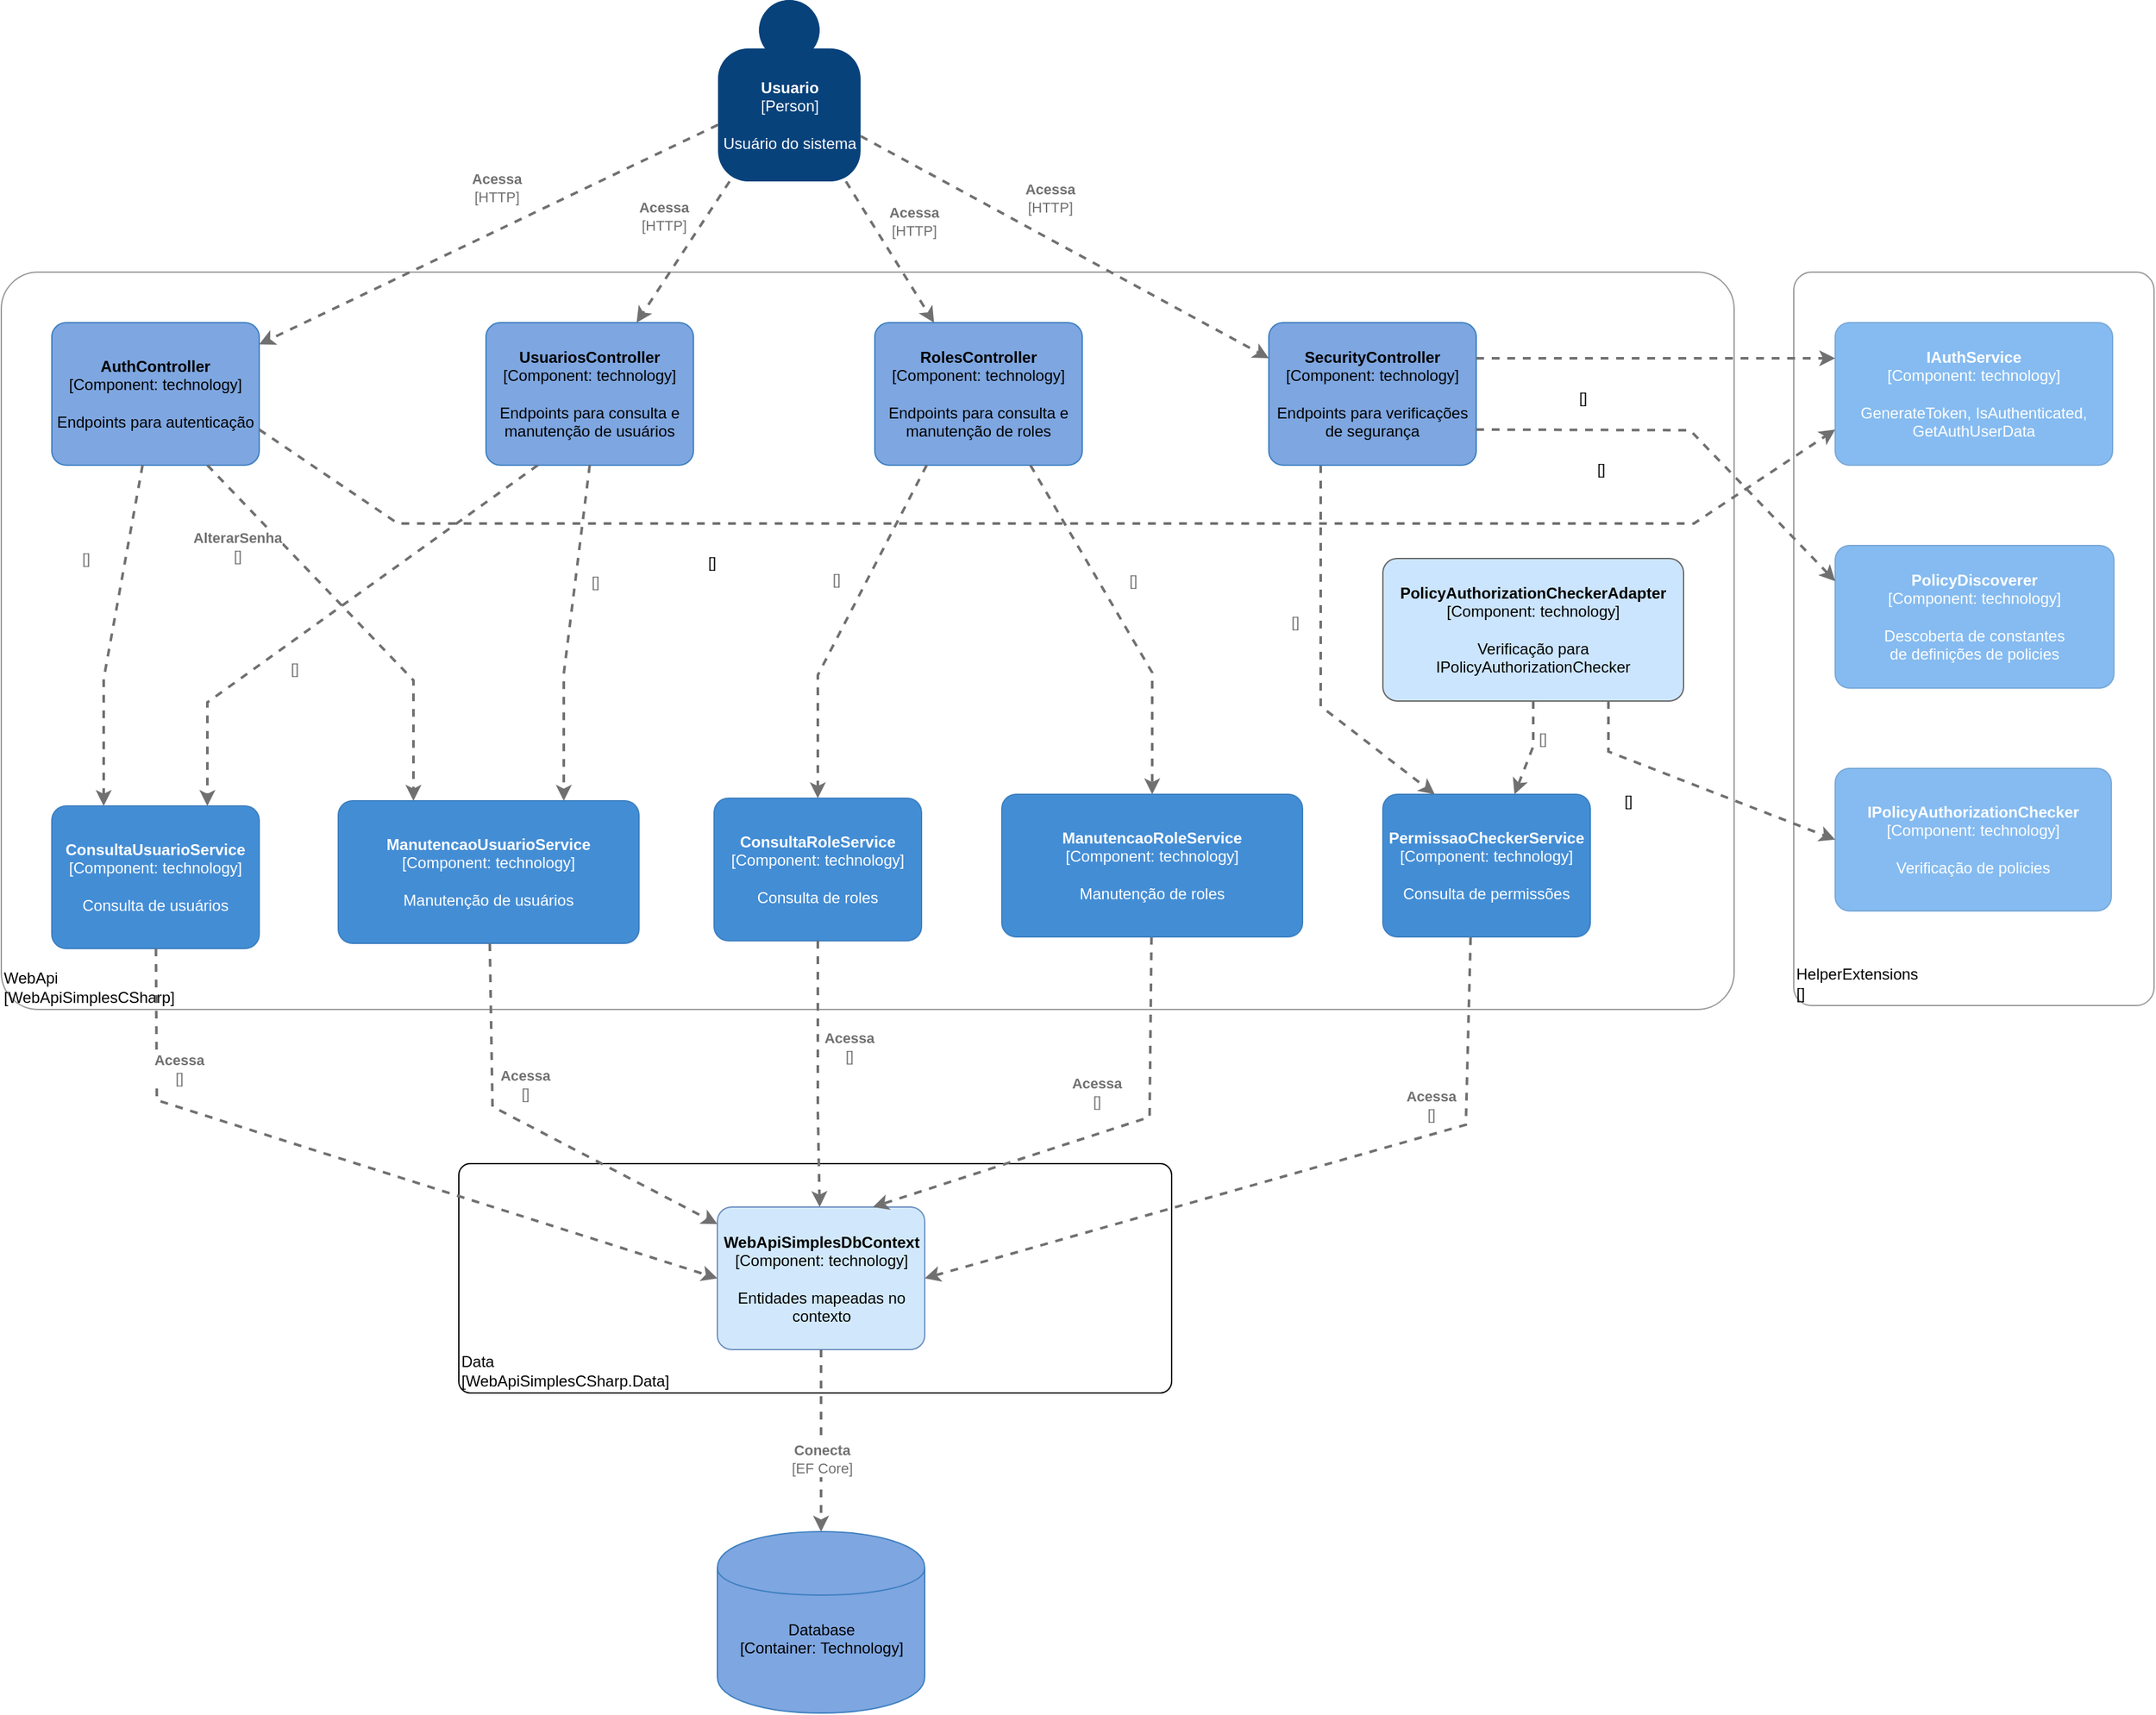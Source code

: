 <mxfile version="14.5.1" type="device" pages="2"><diagram id="gxKLrm8kDtrLTwMWR6iJ" name="Arquitetura"><mxGraphModel dx="2083" dy="1365" grid="0" gridSize="10" guides="1" tooltips="1" connect="1" arrows="1" fold="1" page="0" pageScale="1" pageWidth="1169" pageHeight="827" background="none" math="0" shadow="0"><root><mxCell id="99ztgL-aqrnl4Zfri92b-0"/><mxCell id="99ztgL-aqrnl4Zfri92b-1" parent="99ztgL-aqrnl4Zfri92b-0"/><object placeholders="1" c4Name="HelperExtensions" c4Type="ExecutionEnvironment" c4Application="" label="&lt;div style=&quot;text-align: left&quot;&gt;%c4Name%&lt;/div&gt;&lt;div style=&quot;text-align: left&quot;&gt;[%c4Application%]&lt;/div&gt;" id="Qk-18td_js03xD7SvHWM-0"><mxCell style="rounded=1;whiteSpace=wrap;html=1;labelBackgroundColor=none;fontColor=#000000;align=left;arcSize=5;verticalAlign=bottom;metaEdit=1;metaData={&quot;c4Type&quot;:{&quot;editable&quot;:false}};points=[[0.25,0,0],[0.5,0,0],[0.75,0,0],[1,0.25,0],[1,0.5,0],[1,0.75,0],[0.75,1,0],[0.5,1,0],[0.25,1,0],[0,0.75,0],[0,0.5,0],[0,0.25,0]];fillColor=none;strokeColor=#999999;" parent="99ztgL-aqrnl4Zfri92b-1" vertex="1"><mxGeometry x="1040" y="121" width="278" height="566" as="geometry"/></mxCell></object><object placeholders="1" c4Name="WebApi" c4Type="ExecutionEnvironment" c4Application="WebApiSimplesCSharp" label="&lt;div style=&quot;text-align: left&quot;&gt;%c4Name%&lt;/div&gt;&lt;div style=&quot;text-align: left&quot;&gt;[%c4Application%]&lt;/div&gt;" id="aS590t9XIPGjGYZ9kQr7-3"><mxCell style="rounded=1;whiteSpace=wrap;html=1;labelBackgroundColor=none;fontColor=#000000;align=left;arcSize=5;verticalAlign=bottom;metaEdit=1;metaData={&quot;c4Type&quot;:{&quot;editable&quot;:false}};points=[[0.25,0,0],[0.5,0,0],[0.75,0,0],[1,0.25,0],[1,0.5,0],[1,0.75,0],[0.75,1,0],[0.5,1,0],[0.25,1,0],[0,0.75,0],[0,0.5,0],[0,0.25,0]];fillColor=none;strokeColor=#999999;" parent="99ztgL-aqrnl4Zfri92b-1" vertex="1"><mxGeometry x="-343" y="121" width="1337" height="569" as="geometry"/></mxCell></object><object placeholders="1" c4Name="Data" c4Type="ExecutionEnvironment" c4Application="WebApiSimplesCSharp.Data" label="&lt;div style=&quot;text-align: left&quot;&gt;%c4Name%&lt;/div&gt;&lt;div style=&quot;text-align: left&quot;&gt;[%c4Application%]&lt;/div&gt;" id="h9BF9NR050jI2sUqLGDO-1"><mxCell style="rounded=1;whiteSpace=wrap;html=1;labelBackgroundColor=none;fontColor=#000000;align=left;arcSize=5;strokeColor=#000000;verticalAlign=bottom;metaEdit=1;metaData={&quot;c4Type&quot;:{&quot;editable&quot;:false}};points=[[0.25,0,0],[0.5,0,0],[0.75,0,0],[1,0.25,0],[1,0.5,0],[1,0.75,0],[0.75,1,0],[0.5,1,0],[0.25,1,0],[0,0.75,0],[0,0.5,0],[0,0.25,0]];fillColor=none;" parent="99ztgL-aqrnl4Zfri92b-1" vertex="1"><mxGeometry x="10" y="809" width="550" height="177" as="geometry"/></mxCell></object><object placeholders="1" c4Name="Usuario" c4Type="Person" c4Description="Usuário do sistema" label="&lt;b&gt;%c4Name%&lt;/b&gt;&lt;div&gt;[%c4Type%]&lt;/div&gt;&lt;br&gt;&lt;div&gt;%c4Description%&lt;/div&gt;" id="vSolZdIFd_Cglul7Ewa0-0"><mxCell style="html=1;dashed=0;whitespace=wrap;fillColor=#08427b;strokeColor=none;fontColor=#ffffff;shape=mxgraph.c4.person;align=center;metaEdit=1;points=[[0.5,0,0],[1,0.5,0],[1,0.75,0],[0.75,1,0],[0.5,1,0],[0.25,1,0],[0,0.75,0],[0,0.5,0]];metaData={&quot;c4Type&quot;:{&quot;editable&quot;:false}};" parent="99ztgL-aqrnl4Zfri92b-1" vertex="1"><mxGeometry x="210" y="-89" width="110.0" height="140" as="geometry"/></mxCell></object><object placeholders="1" c4Name="PolicyAuthorizationCheckerAdapter" c4Type="Component" c4Technology="technology" c4Description="Verificação para IPolicyAuthorizationChecker" label="&lt;b&gt;%c4Name%&lt;/b&gt;&lt;div&gt;[%c4Type%: %c4Technology%]&lt;/div&gt;&lt;br&gt;&lt;div&gt;%c4Description%&lt;/div&gt;" id="vSolZdIFd_Cglul7Ewa0-2"><mxCell style="rounded=1;whiteSpace=wrap;html=1;labelBackgroundColor=none;align=center;arcSize=10;strokeColor=#666666;metaEdit=1;metaData={&quot;c4Type&quot;:{&quot;editable&quot;:false}};points=[[0.25,0,0],[0.5,0,0],[0.75,0,0],[1,0.25,0],[1,0.5,0],[1,0.75,0],[0.75,1,0],[0.5,1,0],[0.25,1,0],[0,0.75,0],[0,0.5,0],[0,0.25,0]];fillColor=#CCE5FF;fontColor=#000000;" parent="99ztgL-aqrnl4Zfri92b-1" vertex="1"><mxGeometry x="723" y="342" width="232" height="110" as="geometry"/></mxCell></object><object placeholders="1" c4Name="ManutencaoUsuarioService" c4Type="Component" c4Technology="technology" c4Description="Manutenção de usuários" label="&lt;b&gt;%c4Name%&lt;/b&gt;&lt;div&gt;[%c4Type%: %c4Technology%]&lt;/div&gt;&lt;br&gt;&lt;div&gt;%c4Description%&lt;/div&gt;" id="vSolZdIFd_Cglul7Ewa0-4"><mxCell style="rounded=1;whiteSpace=wrap;html=1;labelBackgroundColor=none;fillColor=#438DD5;align=center;arcSize=10;strokeColor=#3C7FC0;metaEdit=1;metaData={&quot;c4Type&quot;:{&quot;editable&quot;:false}};points=[[0.25,0,0],[0.5,0,0],[0.75,0,0],[1,0.25,0],[1,0.5,0],[1,0.75,0],[0.75,1,0],[0.5,1,0],[0.25,1,0],[0,0.75,0],[0,0.5,0],[0,0.25,0]];fontColor=#FFFFFF;" parent="99ztgL-aqrnl4Zfri92b-1" vertex="1"><mxGeometry x="-83" y="529" width="232" height="110" as="geometry"/></mxCell></object><object placeholders="1" c4Type="Database" c4Technology="Technology" c4Description="" label="%c4Type%&lt;div&gt;[Container:&amp;nbsp;%c4Technology%]&lt;/div&gt;&lt;br&gt;&lt;div&gt;%c4Description%&lt;/div&gt;" id="aS590t9XIPGjGYZ9kQr7-0"><mxCell style="shape=cylinder;whiteSpace=wrap;html=1;boundedLbl=1;rounded=0;labelBackgroundColor=none;fontSize=12;align=center;strokeColor=#3C7FC0;metaEdit=1;points=[[0.5,0,0],[1,0.25,0],[1,0.5,0],[1,0.75,0],[0.5,1,0],[0,0.75,0],[0,0.5,0],[0,0.25,0]];metaData={&quot;c4Type&quot;:{&quot;editable&quot;:false}};fillColor=#7EA6E0;fontColor=#000000;" parent="99ztgL-aqrnl4Zfri92b-1" vertex="1"><mxGeometry x="209.5" y="1093" width="160" height="140" as="geometry"/></mxCell></object><object placeholders="1" c4Name="WebApiSimplesDbContext" c4Type="Component" c4Technology="technology" c4Description="Entidades mapeadas no contexto" label="&lt;b&gt;%c4Name%&lt;/b&gt;&lt;div&gt;[%c4Type%: %c4Technology%]&lt;/div&gt;&lt;br&gt;&lt;div&gt;%c4Description%&lt;/div&gt;" id="aS590t9XIPGjGYZ9kQr7-1"><mxCell style="rounded=1;whiteSpace=wrap;html=1;labelBackgroundColor=none;align=center;arcSize=10;strokeColor=#6c8ebf;metaEdit=1;metaData={&quot;c4Type&quot;:{&quot;editable&quot;:false}};points=[[0.25,0,0],[0.5,0,0],[0.75,0,0],[1,0.25,0],[1,0.5,0],[1,0.75,0],[0.75,1,0],[0.5,1,0],[0.25,1,0],[0,0.75,0],[0,0.5,0],[0,0.25,0]];fillColor=#D1E8FC;fontColor=#000000;" parent="99ztgL-aqrnl4Zfri92b-1" vertex="1"><mxGeometry x="209.5" y="842.5" width="160" height="110.0" as="geometry"/></mxCell></object><object placeholders="1" c4Type="Relationship" c4Technology="EF Core" c4Description="Conecta" label="&lt;div style=&quot;text-align: left&quot;&gt;&lt;div style=&quot;text-align: center&quot;&gt;&lt;b&gt;%c4Description%&lt;/b&gt;&lt;/div&gt;&lt;div style=&quot;text-align: center&quot;&gt;[%c4Technology%]&lt;/div&gt;&lt;/div&gt;" id="aS590t9XIPGjGYZ9kQr7-2"><mxCell style="edgeStyle=none;rounded=0;html=1;jettySize=auto;orthogonalLoop=1;strokeColor=#707070;strokeWidth=2;fontColor=#707070;jumpStyle=none;dashed=1;metaEdit=1;metaData={&quot;c4Type&quot;:{&quot;editable&quot;:false}};" parent="99ztgL-aqrnl4Zfri92b-1" source="aS590t9XIPGjGYZ9kQr7-1" target="aS590t9XIPGjGYZ9kQr7-0" edge="1"><mxGeometry x="0.2" width="160" relative="1" as="geometry"><mxPoint x="98.5" y="401" as="sourcePoint"/><mxPoint x="258.5" y="401" as="targetPoint"/><mxPoint as="offset"/></mxGeometry></mxCell></object><object placeholders="1" c4Name="AuthController" c4Type="Component" c4Technology="technology" c4Description="Endpoints para autenticação" label="&lt;b&gt;%c4Name%&lt;/b&gt;&lt;div&gt;[%c4Type%: %c4Technology%]&lt;/div&gt;&lt;br&gt;&lt;div&gt;%c4Description%&lt;/div&gt;" id="aS590t9XIPGjGYZ9kQr7-6"><mxCell style="rounded=1;whiteSpace=wrap;html=1;labelBackgroundColor=none;align=center;arcSize=10;strokeColor=#3C7FC0;metaEdit=1;metaData={&quot;c4Type&quot;:{&quot;editable&quot;:false}};points=[[0.25,0,0],[0.5,0,0],[0.75,0,0],[1,0.25,0],[1,0.5,0],[1,0.75,0],[0.75,1,0],[0.5,1,0],[0.25,1,0],[0,0.75,0],[0,0.5,0],[0,0.25,0]];fillColor=#7EA6E0;fontColor=#000000;" parent="99ztgL-aqrnl4Zfri92b-1" vertex="1"><mxGeometry x="-304" y="160" width="160" height="110.0" as="geometry"/></mxCell></object><object placeholders="1" c4Name="UsuariosController" c4Type="Component" c4Technology="technology" c4Description="Endpoints para consulta e manutenção de usuários" label="&lt;b&gt;%c4Name%&lt;/b&gt;&lt;div&gt;[%c4Type%: %c4Technology%]&lt;/div&gt;&lt;br&gt;&lt;div&gt;%c4Description%&lt;/div&gt;" id="aS590t9XIPGjGYZ9kQr7-7"><mxCell style="rounded=1;whiteSpace=wrap;html=1;labelBackgroundColor=none;align=center;arcSize=10;strokeColor=#3C7FC0;metaEdit=1;metaData={&quot;c4Type&quot;:{&quot;editable&quot;:false}};points=[[0.25,0,0],[0.5,0,0],[0.75,0,0],[1,0.25,0],[1,0.5,0],[1,0.75,0],[0.75,1,0],[0.5,1,0],[0.25,1,0],[0,0.75,0],[0,0.5,0],[0,0.25,0]];fillColor=#7EA6E0;fontColor=#000000;" parent="99ztgL-aqrnl4Zfri92b-1" vertex="1"><mxGeometry x="31" y="160" width="160" height="110.0" as="geometry"/></mxCell></object><object placeholders="1" c4Name="RolesController" c4Type="Component" c4Technology="technology" c4Description="Endpoints para consulta e manutenção de roles" label="&lt;b&gt;%c4Name%&lt;/b&gt;&lt;div&gt;[%c4Type%: %c4Technology%]&lt;/div&gt;&lt;br&gt;&lt;div&gt;%c4Description%&lt;/div&gt;" id="aS590t9XIPGjGYZ9kQr7-8"><mxCell style="rounded=1;whiteSpace=wrap;html=1;labelBackgroundColor=none;align=center;arcSize=10;strokeColor=#3C7FC0;metaEdit=1;metaData={&quot;c4Type&quot;:{&quot;editable&quot;:false}};points=[[0.25,0,0],[0.5,0,0],[0.75,0,0],[1,0.25,0],[1,0.5,0],[1,0.75,0],[0.75,1,0],[0.5,1,0],[0.25,1,0],[0,0.75,0],[0,0.5,0],[0,0.25,0]];fillColor=#7EA6E0;fontColor=#000000;" parent="99ztgL-aqrnl4Zfri92b-1" vertex="1"><mxGeometry x="331" y="160" width="160" height="110.0" as="geometry"/></mxCell></object><object placeholders="1" c4Type="Relationship" c4Technology="HTTP" c4Description="Acessa" label="&lt;div style=&quot;text-align: left&quot;&gt;&lt;div style=&quot;text-align: center&quot;&gt;&lt;b&gt;%c4Description%&lt;/b&gt;&lt;/div&gt;&lt;div style=&quot;text-align: center&quot;&gt;[%c4Technology%]&lt;/div&gt;&lt;/div&gt;" id="aS590t9XIPGjGYZ9kQr7-10"><mxCell style="edgeStyle=none;rounded=0;html=1;jettySize=auto;orthogonalLoop=1;strokeColor=#707070;strokeWidth=2;fontColor=#707070;jumpStyle=none;dashed=1;metaEdit=1;metaData={&quot;c4Type&quot;:{&quot;editable&quot;:false}};" parent="99ztgL-aqrnl4Zfri92b-1" source="vSolZdIFd_Cglul7Ewa0-0" target="aS590t9XIPGjGYZ9kQr7-6" edge="1"><mxGeometry x="-0.108" y="-30" width="160" relative="1" as="geometry"><mxPoint x="362" y="254" as="sourcePoint"/><mxPoint x="522" y="254" as="targetPoint"/><mxPoint as="offset"/></mxGeometry></mxCell></object><object placeholders="1" c4Type="Relationship" c4Technology="HTTP" c4Description="Acessa" label="&lt;div style=&quot;text-align: left&quot;&gt;&lt;div style=&quot;text-align: center&quot;&gt;&lt;b&gt;%c4Description%&lt;/b&gt;&lt;/div&gt;&lt;div style=&quot;text-align: center&quot;&gt;[%c4Technology%]&lt;/div&gt;&lt;/div&gt;" id="aS590t9XIPGjGYZ9kQr7-11"><mxCell style="edgeStyle=none;rounded=0;html=1;jettySize=auto;orthogonalLoop=1;strokeColor=#707070;strokeWidth=2;fontColor=#707070;jumpStyle=none;dashed=1;metaEdit=1;metaData={&quot;c4Type&quot;:{&quot;editable&quot;:false}};" parent="99ztgL-aqrnl4Zfri92b-1" source="vSolZdIFd_Cglul7Ewa0-0" target="aS590t9XIPGjGYZ9kQr7-7" edge="1"><mxGeometry x="-0.215" y="-28" width="160" relative="1" as="geometry"><mxPoint x="362" y="254" as="sourcePoint"/><mxPoint x="522" y="254" as="targetPoint"/><mxPoint as="offset"/></mxGeometry></mxCell></object><object placeholders="1" c4Type="Relationship" c4Technology="HTTP" c4Description="Acessa" label="&lt;div style=&quot;text-align: left&quot;&gt;&lt;div style=&quot;text-align: center&quot;&gt;&lt;b&gt;%c4Description%&lt;/b&gt;&lt;/div&gt;&lt;div style=&quot;text-align: center&quot;&gt;[%c4Technology%]&lt;/div&gt;&lt;/div&gt;" id="aS590t9XIPGjGYZ9kQr7-12"><mxCell style="edgeStyle=none;rounded=0;html=1;jettySize=auto;orthogonalLoop=1;strokeColor=#707070;strokeWidth=2;fontColor=#707070;jumpStyle=none;dashed=1;metaEdit=1;metaData={&quot;c4Type&quot;:{&quot;editable&quot;:false}};" parent="99ztgL-aqrnl4Zfri92b-1" source="vSolZdIFd_Cglul7Ewa0-0" target="aS590t9XIPGjGYZ9kQr7-8" edge="1"><mxGeometry x="-0.158" y="28" width="160" relative="1" as="geometry"><mxPoint x="362" y="254" as="sourcePoint"/><mxPoint x="522" y="254" as="targetPoint"/><mxPoint as="offset"/></mxGeometry></mxCell></object><object placeholders="1" c4Type="Relationship" c4Technology="" c4Description="" label="&lt;div style=&quot;text-align: left&quot;&gt;&lt;div style=&quot;text-align: center&quot;&gt;&lt;b&gt;%c4Description%&lt;/b&gt;&lt;/div&gt;&lt;div style=&quot;text-align: center&quot;&gt;[%c4Technology%]&lt;/div&gt;&lt;/div&gt;" id="aS590t9XIPGjGYZ9kQr7-16"><mxCell style="edgeStyle=none;rounded=0;html=1;jettySize=auto;orthogonalLoop=1;strokeColor=#707070;strokeWidth=2;fontColor=#707070;jumpStyle=none;dashed=1;metaEdit=1;metaData={&quot;c4Type&quot;:{&quot;editable&quot;:false}};exitX=0.5;exitY=1;exitDx=0;exitDy=0;exitPerimeter=0;entryX=0.75;entryY=0;entryDx=0;entryDy=0;entryPerimeter=0;" parent="99ztgL-aqrnl4Zfri92b-1" source="aS590t9XIPGjGYZ9kQr7-7" target="vSolZdIFd_Cglul7Ewa0-4" edge="1"><mxGeometry x="-0.319" y="15" width="160" relative="1" as="geometry"><mxPoint x="370" y="530" as="sourcePoint"/><mxPoint x="530" y="530" as="targetPoint"/><Array as="points"><mxPoint x="91" y="431"/></Array><mxPoint as="offset"/></mxGeometry></mxCell></object><object placeholders="1" c4Type="Relationship" c4Technology="" c4Description="Acessa" label="&lt;div style=&quot;text-align: left&quot;&gt;&lt;div style=&quot;text-align: center&quot;&gt;&lt;b&gt;%c4Description%&lt;/b&gt;&lt;/div&gt;&lt;div style=&quot;text-align: center&quot;&gt;[%c4Technology%]&lt;/div&gt;&lt;/div&gt;" id="aS590t9XIPGjGYZ9kQr7-20"><mxCell style="edgeStyle=none;rounded=0;html=1;jettySize=auto;orthogonalLoop=1;strokeColor=#707070;strokeWidth=2;fontColor=#707070;jumpStyle=none;dashed=1;metaEdit=1;metaData={&quot;c4Type&quot;:{&quot;editable&quot;:false}};" parent="99ztgL-aqrnl4Zfri92b-1" source="vSolZdIFd_Cglul7Ewa0-4" target="aS590t9XIPGjGYZ9kQr7-1" edge="1"><mxGeometry x="-0.32" y="25" width="160" relative="1" as="geometry"><mxPoint x="198.3" y="710" as="sourcePoint"/><mxPoint x="346.7" y="850" as="targetPoint"/><mxPoint as="offset"/><Array as="points"><mxPoint x="36" y="765"/></Array></mxGeometry></mxCell></object><object placeholders="1" c4Type="Relationship" c4Technology="" c4Description="Acessa" label="&lt;div style=&quot;text-align: left&quot;&gt;&lt;div style=&quot;text-align: center&quot;&gt;&lt;b&gt;%c4Description%&lt;/b&gt;&lt;/div&gt;&lt;div style=&quot;text-align: center&quot;&gt;[%c4Technology%]&lt;/div&gt;&lt;/div&gt;" id="aS590t9XIPGjGYZ9kQr7-21"><mxCell style="edgeStyle=none;rounded=0;html=1;jettySize=auto;orthogonalLoop=1;strokeColor=#707070;strokeWidth=2;fontColor=#707070;jumpStyle=none;dashed=1;metaEdit=1;metaData={&quot;c4Type&quot;:{&quot;editable&quot;:false}};entryX=0.75;entryY=0;entryDx=0;entryDy=0;entryPerimeter=0;" parent="99ztgL-aqrnl4Zfri92b-1" source="vSolZdIFd_Cglul7Ewa0-3" target="aS590t9XIPGjGYZ9kQr7-1" edge="1"><mxGeometry x="-0.334" y="-41" width="160" relative="1" as="geometry"><mxPoint x="348.06" y="710" as="sourcePoint"/><mxPoint x="388.94" y="850" as="targetPoint"/><mxPoint y="-1" as="offset"/><Array as="points"><mxPoint x="543" y="773"/></Array></mxGeometry></mxCell></object><object placeholders="1" c4Type="Relationship" c4Technology="" c4Description="" label="&lt;div style=&quot;text-align: left&quot;&gt;&lt;div style=&quot;text-align: center&quot;&gt;&lt;b&gt;%c4Description%&lt;/b&gt;&lt;/div&gt;&lt;div style=&quot;text-align: center&quot;&gt;[%c4Technology%]&lt;/div&gt;&lt;/div&gt;" id="aS590t9XIPGjGYZ9kQr7-23"><mxCell style="edgeStyle=none;rounded=0;html=1;jettySize=auto;orthogonalLoop=1;strokeColor=#707070;strokeWidth=2;fontColor=#707070;jumpStyle=none;dashed=1;metaEdit=1;metaData={&quot;c4Type&quot;:{&quot;editable&quot;:false}};exitX=0.5;exitY=1;exitDx=0;exitDy=0;exitPerimeter=0;" parent="99ztgL-aqrnl4Zfri92b-1" source="vSolZdIFd_Cglul7Ewa0-2" target="w3NoccuB5OEHMg7T5VfC-0" edge="1"><mxGeometry x="-0.233" y="7" width="160" relative="1" as="geometry"><mxPoint x="140" y="710" as="sourcePoint"/><mxPoint x="140" y="830" as="targetPoint"/><mxPoint as="offset"/><Array as="points"><mxPoint x="839" y="487"/></Array></mxGeometry></mxCell></object><object placeholders="1" c4Type="Relationship" c4Technology="" c4Description="" label="&lt;div style=&quot;text-align: left&quot;&gt;&lt;div style=&quot;text-align: center&quot;&gt;&lt;b&gt;%c4Description%&lt;/b&gt;&lt;/div&gt;&lt;div style=&quot;text-align: center&quot;&gt;[%c4Technology%]&lt;/div&gt;&lt;/div&gt;" id="aS590t9XIPGjGYZ9kQr7-27"><mxCell style="edgeStyle=none;rounded=0;html=1;jettySize=auto;orthogonalLoop=1;strokeWidth=2;jumpStyle=none;dashed=1;metaEdit=1;metaData={&quot;c4Type&quot;:{&quot;editable&quot;:false}};entryX=0.25;entryY=0;entryDx=0;entryDy=0;entryPerimeter=0;strokeColor=#707070;fontColor=#707070;" parent="99ztgL-aqrnl4Zfri92b-1" source="aS590t9XIPGjGYZ9kQr7-6" target="Aw1Nt_xa11ALfIbno0dF-0" edge="1"><mxGeometry x="-0.411" y="-30" width="160" relative="1" as="geometry"><mxPoint x="150" y="270" as="sourcePoint"/><mxPoint x="403.31" y="600" as="targetPoint"/><Array as="points"><mxPoint x="-264" y="435"/></Array><mxPoint as="offset"/></mxGeometry></mxCell></object><object placeholders="1" c4Type="Relationship" c4Technology="" c4Description="" label="&lt;div style=&quot;text-align: left&quot;&gt;&lt;div style=&quot;text-align: center&quot;&gt;&lt;b&gt;%c4Description%&lt;/b&gt;&lt;/div&gt;&lt;div style=&quot;text-align: center&quot;&gt;[%c4Technology%]&lt;/div&gt;&lt;/div&gt;" id="aS590t9XIPGjGYZ9kQr7-28"><mxCell style="edgeStyle=none;rounded=0;html=1;jettySize=auto;orthogonalLoop=1;strokeColor=#707070;strokeWidth=2;fontColor=#707070;jumpStyle=none;dashed=1;metaEdit=1;metaData={&quot;c4Type&quot;:{&quot;editable&quot;:false}};exitX=0.75;exitY=1;exitDx=0;exitDy=0;exitPerimeter=0;" parent="99ztgL-aqrnl4Zfri92b-1" source="aS590t9XIPGjGYZ9kQr7-8" target="vSolZdIFd_Cglul7Ewa0-3" edge="1"><mxGeometry x="-0.162" y="23" width="160" relative="1" as="geometry"><mxPoint x="473.0" y="360" as="sourcePoint"/><mxPoint x="870" y="615.65" as="targetPoint"/><Array as="points"><mxPoint x="545" y="430"/></Array><mxPoint as="offset"/></mxGeometry></mxCell></object><object placeholders="1" c4Name="ConsultaUsuarioService" c4Type="Component" c4Technology="technology" c4Description="Consulta de usuários" label="&lt;b&gt;%c4Name%&lt;/b&gt;&lt;div&gt;[%c4Type%: %c4Technology%]&lt;/div&gt;&lt;br&gt;&lt;div&gt;%c4Description%&lt;/div&gt;" id="Aw1Nt_xa11ALfIbno0dF-0"><mxCell style="rounded=1;whiteSpace=wrap;html=1;labelBackgroundColor=none;fillColor=#438DD5;align=center;arcSize=10;strokeColor=#3C7FC0;metaEdit=1;metaData={&quot;c4Type&quot;:{&quot;editable&quot;:false}};points=[[0.25,0,0],[0.5,0,0],[0.75,0,0],[1,0.25,0],[1,0.5,0],[1,0.75,0],[0.75,1,0],[0.5,1,0],[0.25,1,0],[0,0.75,0],[0,0.5,0],[0,0.25,0]];fontColor=#FFFFFF;" parent="99ztgL-aqrnl4Zfri92b-1" vertex="1"><mxGeometry x="-304" y="533" width="160" height="110.0" as="geometry"/></mxCell></object><object placeholders="1" c4Name="ConsultaRoleService" c4Type="Component" c4Technology="technology" c4Description="Consulta de roles" label="&lt;b&gt;%c4Name%&lt;/b&gt;&lt;div&gt;[%c4Type%: %c4Technology%]&lt;/div&gt;&lt;br&gt;&lt;div&gt;%c4Description%&lt;/div&gt;" id="Aw1Nt_xa11ALfIbno0dF-1"><mxCell style="rounded=1;whiteSpace=wrap;html=1;labelBackgroundColor=none;fillColor=#438DD5;align=center;arcSize=10;strokeColor=#3C7FC0;metaEdit=1;metaData={&quot;c4Type&quot;:{&quot;editable&quot;:false}};points=[[0.25,0,0],[0.5,0,0],[0.75,0,0],[1,0.25,0],[1,0.5,0],[1,0.75,0],[0.75,1,0],[0.5,1,0],[0.25,1,0],[0,0.75,0],[0,0.5,0],[0,0.25,0]];fontColor=#FFFFFF;" parent="99ztgL-aqrnl4Zfri92b-1" vertex="1"><mxGeometry x="207" y="527" width="160" height="110.0" as="geometry"/></mxCell></object><object placeholders="1" c4Type="Relationship" c4Technology="" c4Description="" label="&lt;div style=&quot;text-align: left&quot;&gt;&lt;div style=&quot;text-align: center&quot;&gt;&lt;b&gt;%c4Description%&lt;/b&gt;&lt;/div&gt;&lt;div style=&quot;text-align: center&quot;&gt;[%c4Technology%]&lt;/div&gt;&lt;/div&gt;" id="mqiKBbOIuo41YXdUtbz6-0"><mxCell style="edgeStyle=none;rounded=0;html=1;jettySize=auto;orthogonalLoop=1;strokeColor=#707070;strokeWidth=2;fontColor=#707070;jumpStyle=none;dashed=1;metaEdit=1;metaData={&quot;c4Type&quot;:{&quot;editable&quot;:false}};entryX=0.75;entryY=0;entryDx=0;entryDy=0;entryPerimeter=0;exitX=0.25;exitY=1;exitDx=0;exitDy=0;exitPerimeter=0;" parent="99ztgL-aqrnl4Zfri92b-1" source="aS590t9XIPGjGYZ9kQr7-7" target="Aw1Nt_xa11ALfIbno0dF-0" edge="1"><mxGeometry x="0.24" y="17" width="160" relative="1" as="geometry"><mxPoint x="403" y="376" as="sourcePoint"/><mxPoint x="404.797" y="862" as="targetPoint"/><Array as="points"><mxPoint x="-184" y="453"/></Array><mxPoint y="1" as="offset"/></mxGeometry></mxCell></object><object placeholders="1" c4Type="Relationship" c4Technology="" c4Description="" label="&lt;div style=&quot;text-align: left&quot;&gt;&lt;div style=&quot;text-align: center&quot;&gt;&lt;b&gt;%c4Description%&lt;/b&gt;&lt;/div&gt;&lt;div style=&quot;text-align: center&quot;&gt;[%c4Technology%]&lt;/div&gt;&lt;/div&gt;" id="mqiKBbOIuo41YXdUtbz6-3"><mxCell style="edgeStyle=none;rounded=0;html=1;jettySize=auto;orthogonalLoop=1;strokeColor=#707070;strokeWidth=2;fontColor=#707070;jumpStyle=none;dashed=1;metaEdit=1;metaData={&quot;c4Type&quot;:{&quot;editable&quot;:false}};entryX=0.5;entryY=0;entryDx=0;entryDy=0;entryPerimeter=0;exitX=0.25;exitY=1;exitDx=0;exitDy=0;exitPerimeter=0;" parent="99ztgL-aqrnl4Zfri92b-1" source="aS590t9XIPGjGYZ9kQr7-8" target="Aw1Nt_xa11ALfIbno0dF-1" edge="1"><mxGeometry x="-0.207" y="-22" width="160" relative="1" as="geometry"><mxPoint x="712" y="368" as="sourcePoint"/><mxPoint x="729.978" y="858" as="targetPoint"/><Array as="points"><mxPoint x="287" y="432"/></Array><mxPoint as="offset"/></mxGeometry></mxCell></object><object placeholders="1" c4Type="Relationship" c4Technology="" c4Description="Acessa" label="&lt;div style=&quot;text-align: left&quot;&gt;&lt;div style=&quot;text-align: center&quot;&gt;&lt;b&gt;%c4Description%&lt;/b&gt;&lt;/div&gt;&lt;div style=&quot;text-align: center&quot;&gt;[%c4Technology%]&lt;/div&gt;&lt;/div&gt;" id="mqiKBbOIuo41YXdUtbz6-4"><mxCell style="edgeStyle=none;rounded=0;html=1;jettySize=auto;orthogonalLoop=1;strokeColor=#707070;strokeWidth=2;fontColor=#707070;jumpStyle=none;dashed=1;metaEdit=1;metaData={&quot;c4Type&quot;:{&quot;editable&quot;:false}};entryX=0;entryY=0.5;entryDx=0;entryDy=0;entryPerimeter=0;" parent="99ztgL-aqrnl4Zfri92b-1" source="Aw1Nt_xa11ALfIbno0dF-0" target="aS590t9XIPGjGYZ9kQr7-1" edge="1"><mxGeometry x="-0.562" y="28" width="160" relative="1" as="geometry"><mxPoint x="425.15" y="963" as="sourcePoint"/><mxPoint x="527.35" y="1186.5" as="targetPoint"/><mxPoint x="1" as="offset"/><Array as="points"><mxPoint x="-223" y="760"/></Array></mxGeometry></mxCell></object><object placeholders="1" c4Type="Relationship" c4Technology="" c4Description="Acessa" label="&lt;div style=&quot;text-align: left&quot;&gt;&lt;div style=&quot;text-align: center&quot;&gt;&lt;b&gt;%c4Description%&lt;/b&gt;&lt;/div&gt;&lt;div style=&quot;text-align: center&quot;&gt;[%c4Technology%]&lt;/div&gt;&lt;/div&gt;" id="mqiKBbOIuo41YXdUtbz6-5"><mxCell style="edgeStyle=none;rounded=0;html=1;jettySize=auto;orthogonalLoop=1;strokeColor=#707070;strokeWidth=2;fontColor=#707070;jumpStyle=none;dashed=1;metaEdit=1;metaData={&quot;c4Type&quot;:{&quot;editable&quot;:false}};" parent="99ztgL-aqrnl4Zfri92b-1" source="Aw1Nt_xa11ALfIbno0dF-1" target="aS590t9XIPGjGYZ9kQr7-1" edge="1"><mxGeometry x="-0.202" y="24" width="160" relative="1" as="geometry"><mxPoint x="701.911" y="959" as="sourcePoint"/><mxPoint x="581.589" y="1186.5" as="targetPoint"/><mxPoint as="offset"/><Array as="points"><mxPoint x="287" y="768"/></Array></mxGeometry></mxCell></object><object placeholders="1" c4Name="PermissaoCheckerService" c4Type="Component" c4Technology="technology" c4Description="Consulta de permissões" label="&lt;b&gt;%c4Name%&lt;/b&gt;&lt;div&gt;[%c4Type%: %c4Technology%]&lt;/div&gt;&lt;br&gt;&lt;div&gt;%c4Description%&lt;/div&gt;" id="w3NoccuB5OEHMg7T5VfC-0"><mxCell style="rounded=1;whiteSpace=wrap;html=1;labelBackgroundColor=none;fillColor=#438DD5;align=center;arcSize=10;strokeColor=#3C7FC0;metaEdit=1;metaData={&quot;c4Type&quot;:{&quot;editable&quot;:false}};points=[[0.25,0,0],[0.5,0,0],[0.75,0,0],[1,0.25,0],[1,0.5,0],[1,0.75,0],[0.75,1,0],[0.5,1,0],[0.25,1,0],[0,0.75,0],[0,0.5,0],[0,0.25,0]];fontColor=#FFFFFF;" parent="99ztgL-aqrnl4Zfri92b-1" vertex="1"><mxGeometry x="723" y="524" width="160" height="110.0" as="geometry"/></mxCell></object><object placeholders="1" c4Type="Relationship" c4Technology="" c4Description="" label="&lt;div style=&quot;text-align: left&quot;&gt;&lt;div style=&quot;text-align: center&quot;&gt;&lt;b&gt;%c4Description%&lt;/b&gt;&lt;/div&gt;&lt;div style=&quot;text-align: center&quot;&gt;[%c4Technology%]&lt;/div&gt;&lt;/div&gt;" id="w3NoccuB5OEHMg7T5VfC-1"><mxCell style="edgeStyle=none;rounded=0;html=1;jettySize=auto;orthogonalLoop=1;strokeColor=#707070;strokeWidth=2;fontColor=#707070;jumpStyle=none;dashed=1;metaEdit=1;metaData={&quot;c4Type&quot;:{&quot;editable&quot;:false}};exitX=0.25;exitY=1;exitDx=0;exitDy=0;exitPerimeter=0;entryX=0.25;entryY=0;entryDx=0;entryDy=0;entryPerimeter=0;" parent="99ztgL-aqrnl4Zfri92b-1" source="RHUEiit-8mbfZqvtAx7i-4" target="w3NoccuB5OEHMg7T5VfC-0" edge="1"><mxGeometry x="-0.19" y="-20" width="160" relative="1" as="geometry"><mxPoint x="82" y="261" as="sourcePoint"/><mxPoint x="-111" y="730" as="targetPoint"/><mxPoint as="offset"/><Array as="points"><mxPoint x="675" y="456"/></Array></mxGeometry></mxCell></object><object placeholders="1" c4Type="Relationship" c4Technology="" c4Description="AlterarSenha" label="&lt;div style=&quot;text-align: left&quot;&gt;&lt;div style=&quot;text-align: center&quot;&gt;&lt;b&gt;%c4Description%&lt;/b&gt;&lt;/div&gt;&lt;div style=&quot;text-align: center&quot;&gt;[%c4Technology%]&lt;/div&gt;&lt;/div&gt;" id="w3NoccuB5OEHMg7T5VfC-3"><mxCell style="edgeStyle=none;rounded=0;html=1;jettySize=auto;orthogonalLoop=1;strokeColor=#707070;strokeWidth=2;jumpStyle=none;dashed=1;metaEdit=1;metaData={&quot;c4Type&quot;:{&quot;editable&quot;:false}};entryX=0.25;entryY=0;entryDx=0;entryDy=0;entryPerimeter=0;fontColor=#707070;exitX=0.75;exitY=1;exitDx=0;exitDy=0;exitPerimeter=0;" parent="99ztgL-aqrnl4Zfri92b-1" source="aS590t9XIPGjGYZ9kQr7-6" target="vSolZdIFd_Cglul7Ewa0-4" edge="1"><mxGeometry x="-0.62" y="-27" width="160" relative="1" as="geometry"><mxPoint x="92.0" y="271" as="sourcePoint"/><mxPoint x="92.0" y="710" as="targetPoint"/><mxPoint as="offset"/><Array as="points"><mxPoint x="-25" y="436"/></Array></mxGeometry></mxCell></object><object placeholders="1" c4Type="Relationship" c4Technology="" c4Description="Acessa" label="&lt;div style=&quot;text-align: left&quot;&gt;&lt;div style=&quot;text-align: center&quot;&gt;&lt;b&gt;%c4Description%&lt;/b&gt;&lt;/div&gt;&lt;div style=&quot;text-align: center&quot;&gt;[%c4Technology%]&lt;/div&gt;&lt;/div&gt;" id="w3NoccuB5OEHMg7T5VfC-5"><mxCell style="edgeStyle=none;rounded=0;html=1;jettySize=auto;orthogonalLoop=1;strokeColor=#707070;strokeWidth=2;fontColor=#707070;jumpStyle=none;dashed=1;metaEdit=1;metaData={&quot;c4Type&quot;:{&quot;editable&quot;:false}};entryX=1;entryY=0.5;entryDx=0;entryDy=0;entryPerimeter=0;exitX=0.423;exitY=1.003;exitDx=0;exitDy=0;exitPerimeter=0;" parent="99ztgL-aqrnl4Zfri92b-1" source="w3NoccuB5OEHMg7T5VfC-0" target="aS590t9XIPGjGYZ9kQr7-1" edge="1"><mxGeometry x="-0.55" y="-27" width="160" relative="1" as="geometry"><mxPoint x="204" y="960" as="sourcePoint"/><mxPoint x="362.34" y="1185.62" as="targetPoint"/><mxPoint as="offset"/><Array as="points"><mxPoint x="787" y="779"/></Array></mxGeometry></mxCell></object><object placeholders="1" c4Name="ManutencaoRoleService" c4Type="Component" c4Technology="technology" c4Description="Manutenção de roles" label="&lt;b&gt;%c4Name%&lt;/b&gt;&lt;div&gt;[%c4Type%: %c4Technology%]&lt;/div&gt;&lt;br&gt;&lt;div&gt;%c4Description%&lt;/div&gt;" id="vSolZdIFd_Cglul7Ewa0-3"><mxCell style="rounded=1;whiteSpace=wrap;html=1;labelBackgroundColor=none;fillColor=#438DD5;align=center;arcSize=10;strokeColor=#3C7FC0;metaEdit=1;metaData={&quot;c4Type&quot;:{&quot;editable&quot;:false}};points=[[0.25,0,0],[0.5,0,0],[0.75,0,0],[1,0.25,0],[1,0.5,0],[1,0.75,0],[0.75,1,0],[0.5,1,0],[0.25,1,0],[0,0.75,0],[0,0.5,0],[0,0.25,0]];fontColor=#FFFFFF;" parent="99ztgL-aqrnl4Zfri92b-1" vertex="1"><mxGeometry x="429" y="524" width="232" height="110" as="geometry"/></mxCell></object><object placeholders="1" c4Name="IAuthService&lt;AuthUserInfo&gt;" c4Type="Component" c4Technology="technology" c4Description="GenerateToken, IsAuthenticated, GetAuthUserData" label="&lt;b&gt;%c4Name%&lt;/b&gt;&lt;div&gt;[%c4Type%: %c4Technology%]&lt;/div&gt;&lt;br&gt;&lt;div&gt;%c4Description%&lt;/div&gt;" id="RHUEiit-8mbfZqvtAx7i-2"><mxCell style="rounded=1;whiteSpace=wrap;html=1;labelBackgroundColor=none;fillColor=#85BBF0;fontColor=#ffffff;align=center;arcSize=10;strokeColor=#78A8D8;metaEdit=1;metaData={&quot;c4Type&quot;:{&quot;editable&quot;:false}};points=[[0.25,0,0],[0.5,0,0],[0.75,0,0],[1,0.25,0],[1,0.5,0],[1,0.75,0],[0.75,1,0],[0.5,1,0],[0.25,1,0],[0,0.75,0],[0,0.5,0],[0,0.25,0]];" parent="99ztgL-aqrnl4Zfri92b-1" vertex="1"><mxGeometry x="1072" y="160" width="214" height="110" as="geometry"/></mxCell></object><object placeholders="1" c4Type="Relationship" c4Technology="" c4Description="" label="&lt;div style=&quot;text-align: left&quot;&gt;&lt;div style=&quot;text-align: center&quot;&gt;&lt;b&gt;%c4Description%&lt;/b&gt;&lt;/div&gt;&lt;div style=&quot;text-align: center&quot;&gt;[%c4Technology%]&lt;/div&gt;&lt;/div&gt;" id="RHUEiit-8mbfZqvtAx7i-3"><mxCell style="edgeStyle=none;rounded=0;html=1;jettySize=auto;orthogonalLoop=1;strokeWidth=2;jumpStyle=none;dashed=1;metaEdit=1;metaData={&quot;c4Type&quot;:{&quot;editable&quot;:false}};entryX=0;entryY=0.75;entryDx=0;entryDy=0;entryPerimeter=0;strokeColor=#707070;exitX=1;exitY=0.75;exitDx=0;exitDy=0;exitPerimeter=0;" parent="99ztgL-aqrnl4Zfri92b-1" source="aS590t9XIPGjGYZ9kQr7-6" target="RHUEiit-8mbfZqvtAx7i-2" edge="1"><mxGeometry x="-0.411" y="-30" width="160" relative="1" as="geometry"><mxPoint x="150" y="270" as="sourcePoint"/><mxPoint x="403.31" y="600" as="targetPoint"/><Array as="points"><mxPoint x="-37" y="315"/><mxPoint x="963" y="315"/></Array><mxPoint as="offset"/></mxGeometry></mxCell></object><object placeholders="1" c4Name="SecurityController" c4Type="Component" c4Technology="technology" c4Description="Endpoints para verificações de segurança" label="&lt;b&gt;%c4Name%&lt;/b&gt;&lt;div&gt;[%c4Type%: %c4Technology%]&lt;/div&gt;&lt;br&gt;&lt;div&gt;%c4Description%&lt;/div&gt;" id="RHUEiit-8mbfZqvtAx7i-4"><mxCell style="rounded=1;whiteSpace=wrap;html=1;labelBackgroundColor=none;align=center;arcSize=10;strokeColor=#3C7FC0;metaEdit=1;metaData={&quot;c4Type&quot;:{&quot;editable&quot;:false}};points=[[0.25,0,0],[0.5,0,0],[0.75,0,0],[1,0.25,0],[1,0.5,0],[1,0.75,0],[0.75,1,0],[0.5,1,0],[0.25,1,0],[0,0.75,0],[0,0.5,0],[0,0.25,0]];fillColor=#7EA6E0;fontColor=#000000;" parent="99ztgL-aqrnl4Zfri92b-1" vertex="1"><mxGeometry x="635" y="160" width="160" height="110.0" as="geometry"/></mxCell></object><object placeholders="1" c4Type="Relationship" c4Technology="HTTP" c4Description="Acessa" label="&lt;div style=&quot;text-align: left&quot;&gt;&lt;div style=&quot;text-align: center&quot;&gt;&lt;b&gt;%c4Description%&lt;/b&gt;&lt;/div&gt;&lt;div style=&quot;text-align: center&quot;&gt;[%c4Technology%]&lt;/div&gt;&lt;/div&gt;" id="RHUEiit-8mbfZqvtAx7i-5"><mxCell style="edgeStyle=none;rounded=0;html=1;jettySize=auto;orthogonalLoop=1;strokeColor=#707070;strokeWidth=2;fontColor=#707070;jumpStyle=none;dashed=1;metaEdit=1;metaData={&quot;c4Type&quot;:{&quot;editable&quot;:false}};entryX=0;entryY=0.25;entryDx=0;entryDy=0;entryPerimeter=0;exitX=1;exitY=0.75;exitDx=0;exitDy=0;exitPerimeter=0;" parent="99ztgL-aqrnl4Zfri92b-1" source="vSolZdIFd_Cglul7Ewa0-0" target="RHUEiit-8mbfZqvtAx7i-4" edge="1"><mxGeometry x="-0.158" y="28" width="160" relative="1" as="geometry"><mxPoint x="405.199" y="-17" as="sourcePoint"/><mxPoint x="429.772" y="170" as="targetPoint"/><mxPoint as="offset"/></mxGeometry></mxCell></object><object placeholders="1" c4Name="PolicyDiscoverer" c4Type="Component" c4Technology="technology" c4Description="Descoberta de constantes &#10; de definições de policies" label="&lt;b&gt;%c4Name%&lt;/b&gt;&lt;div&gt;[%c4Type%: %c4Technology%]&lt;/div&gt;&lt;br&gt;&lt;div&gt;%c4Description%&lt;/div&gt;" id="RHUEiit-8mbfZqvtAx7i-6"><mxCell style="rounded=1;whiteSpace=wrap;html=1;labelBackgroundColor=none;fillColor=#85BBF0;fontColor=#ffffff;align=center;arcSize=10;strokeColor=#78A8D8;metaEdit=1;metaData={&quot;c4Type&quot;:{&quot;editable&quot;:false}};points=[[0.25,0,0],[0.5,0,0],[0.75,0,0],[1,0.25,0],[1,0.5,0],[1,0.75,0],[0.75,1,0],[0.5,1,0],[0.25,1,0],[0,0.75,0],[0,0.5,0],[0,0.25,0]];" parent="99ztgL-aqrnl4Zfri92b-1" vertex="1"><mxGeometry x="1072" y="332" width="215" height="110" as="geometry"/></mxCell></object><object placeholders="1" c4Type="Relationship" c4Technology="" c4Description="" label="&lt;div style=&quot;text-align: left&quot;&gt;&lt;div style=&quot;text-align: center&quot;&gt;&lt;b&gt;%c4Description%&lt;/b&gt;&lt;/div&gt;&lt;div style=&quot;text-align: center&quot;&gt;[%c4Technology%]&lt;/div&gt;&lt;/div&gt;" id="RHUEiit-8mbfZqvtAx7i-7"><mxCell style="edgeStyle=none;rounded=0;html=1;jettySize=auto;orthogonalLoop=1;strokeWidth=2;jumpStyle=none;dashed=1;metaEdit=1;metaData={&quot;c4Type&quot;:{&quot;editable&quot;:false}};strokeColor=#707070;exitX=1;exitY=0.75;exitDx=0;exitDy=0;exitPerimeter=0;entryX=0;entryY=0.25;entryDx=0;entryDy=0;entryPerimeter=0;" parent="99ztgL-aqrnl4Zfri92b-1" source="RHUEiit-8mbfZqvtAx7i-4" target="RHUEiit-8mbfZqvtAx7i-6" edge="1"><mxGeometry x="-0.411" y="-30" width="160" relative="1" as="geometry"><mxPoint x="-214" y="225" as="sourcePoint"/><mxPoint x="-546" y="310" as="targetPoint"/><Array as="points"><mxPoint x="960" y="243"/></Array><mxPoint as="offset"/></mxGeometry></mxCell></object><object placeholders="1" c4Type="Relationship" c4Technology="" c4Description="" label="&lt;div style=&quot;text-align: left&quot;&gt;&lt;div style=&quot;text-align: center&quot;&gt;&lt;b&gt;%c4Description%&lt;/b&gt;&lt;/div&gt;&lt;div style=&quot;text-align: center&quot;&gt;[%c4Technology%]&lt;/div&gt;&lt;/div&gt;" id="RHUEiit-8mbfZqvtAx7i-8"><mxCell style="edgeStyle=none;rounded=0;html=1;jettySize=auto;orthogonalLoop=1;strokeWidth=2;jumpStyle=none;dashed=1;metaEdit=1;metaData={&quot;c4Type&quot;:{&quot;editable&quot;:false}};strokeColor=#707070;exitX=1;exitY=0.25;exitDx=0;exitDy=0;exitPerimeter=0;entryX=0;entryY=0.25;entryDx=0;entryDy=0;entryPerimeter=0;" parent="99ztgL-aqrnl4Zfri92b-1" source="RHUEiit-8mbfZqvtAx7i-4" target="RHUEiit-8mbfZqvtAx7i-2" edge="1"><mxGeometry x="-0.411" y="-30" width="160" relative="1" as="geometry"><mxPoint x="695.56" y="279.89" as="sourcePoint"/><mxPoint x="-466" y="536" as="targetPoint"/><Array as="points"/><mxPoint as="offset"/></mxGeometry></mxCell></object><object placeholders="1" c4Name="IPolicyAuthorizationChecker" c4Type="Component" c4Technology="technology" c4Description="Verificação de policies" label="&lt;b&gt;%c4Name%&lt;/b&gt;&lt;div&gt;[%c4Type%: %c4Technology%]&lt;/div&gt;&lt;br&gt;&lt;div&gt;%c4Description%&lt;/div&gt;" id="cvfDdUYdJRDqCYNRIHW4-0"><mxCell style="rounded=1;whiteSpace=wrap;html=1;labelBackgroundColor=none;fillColor=#85BBF0;fontColor=#ffffff;align=center;arcSize=10;strokeColor=#78A8D8;metaEdit=1;metaData={&quot;c4Type&quot;:{&quot;editable&quot;:false}};points=[[0.25,0,0],[0.5,0,0],[0.75,0,0],[1,0.25,0],[1,0.5,0],[1,0.75,0],[0.75,1,0],[0.5,1,0],[0.25,1,0],[0,0.75,0],[0,0.5,0],[0,0.25,0]];" parent="99ztgL-aqrnl4Zfri92b-1" vertex="1"><mxGeometry x="1072" y="504" width="213" height="110" as="geometry"/></mxCell></object><object placeholders="1" c4Type="Relationship" c4Technology="" c4Description="" label="&lt;div style=&quot;text-align: left&quot;&gt;&lt;div style=&quot;text-align: center&quot;&gt;&lt;b&gt;%c4Description%&lt;/b&gt;&lt;/div&gt;&lt;div style=&quot;text-align: center&quot;&gt;[%c4Technology%]&lt;/div&gt;&lt;/div&gt;" id="cvfDdUYdJRDqCYNRIHW4-2"><mxCell style="edgeStyle=none;rounded=0;html=1;jettySize=auto;orthogonalLoop=1;strokeWidth=2;jumpStyle=none;dashed=1;metaEdit=1;metaData={&quot;c4Type&quot;:{&quot;editable&quot;:false}};strokeColor=#707070;exitX=0.75;exitY=1;exitDx=0;exitDy=0;exitPerimeter=0;entryX=0;entryY=0.5;entryDx=0;entryDy=0;entryPerimeter=0;" parent="99ztgL-aqrnl4Zfri92b-1" source="vSolZdIFd_Cglul7Ewa0-2" target="cvfDdUYdJRDqCYNRIHW4-0" edge="1"><mxGeometry x="-0.411" y="-30" width="160" relative="1" as="geometry"><mxPoint x="685" y="280" as="sourcePoint"/><mxPoint x="-422" y="394.869" as="targetPoint"/><Array as="points"><mxPoint x="897" y="491"/></Array><mxPoint as="offset"/></mxGeometry></mxCell></object></root></mxGraphModel></diagram><diagram id="fCST2UWn5-uqigbnk2XH" name="Entidades"><mxGraphModel dx="1010" dy="579" grid="0" gridSize="10" guides="1" tooltips="1" connect="1" arrows="1" fold="1" page="1" pageScale="1" pageWidth="827" pageHeight="1169" math="0" shadow="0"><root><mxCell id="0"/><mxCell id="1" parent="0"/><mxCell id="VhonfvuQ9_-yM0G6uF7I-1" value="Usuario" style="swimlane;fontStyle=0;childLayout=stackLayout;horizontal=1;startSize=26;horizontalStack=0;resizeParent=1;resizeParentMax=0;resizeLast=0;collapsible=1;marginBottom=0;" parent="1" vertex="1"><mxGeometry x="40" y="50" width="140" height="104" as="geometry"/></mxCell><mxCell id="VhonfvuQ9_-yM0G6uF7I-3" value="+ nome: string" style="text;strokeColor=none;fillColor=none;align=left;verticalAlign=top;spacingLeft=4;spacingRight=4;overflow=hidden;rotatable=0;points=[[0,0.5],[1,0.5]];portConstraint=eastwest;" parent="VhonfvuQ9_-yM0G6uF7I-1" vertex="1"><mxGeometry y="26" width="140" height="26" as="geometry"/></mxCell><mxCell id="VhonfvuQ9_-yM0G6uF7I-2" value="+ login: string" style="text;strokeColor=none;fillColor=none;align=left;verticalAlign=top;spacingLeft=4;spacingRight=4;overflow=hidden;rotatable=0;points=[[0,0.5],[1,0.5]];portConstraint=eastwest;" parent="VhonfvuQ9_-yM0G6uF7I-1" vertex="1"><mxGeometry y="52" width="140" height="26" as="geometry"/></mxCell><mxCell id="VhonfvuQ9_-yM0G6uF7I-4" value="+ hashSenha: string" style="text;strokeColor=none;fillColor=none;align=left;verticalAlign=top;spacingLeft=4;spacingRight=4;overflow=hidden;rotatable=0;points=[[0,0.5],[1,0.5]];portConstraint=eastwest;" parent="VhonfvuQ9_-yM0G6uF7I-1" vertex="1"><mxGeometry y="78" width="140" height="26" as="geometry"/></mxCell><mxCell id="VhonfvuQ9_-yM0G6uF7I-5" value="Role" style="swimlane;fontStyle=0;childLayout=stackLayout;horizontal=1;startSize=26;fillColor=none;horizontalStack=0;resizeParent=1;resizeParentMax=0;resizeLast=0;collapsible=1;marginBottom=0;" parent="1" vertex="1"><mxGeometry x="330" y="63" width="140" height="78" as="geometry"/></mxCell><mxCell id="VhonfvuQ9_-yM0G6uF7I-6" value="+ nome: string" style="text;strokeColor=none;fillColor=none;align=left;verticalAlign=top;spacingLeft=4;spacingRight=4;overflow=hidden;rotatable=0;points=[[0,0.5],[1,0.5]];portConstraint=eastwest;" parent="VhonfvuQ9_-yM0G6uF7I-5" vertex="1"><mxGeometry y="26" width="140" height="26" as="geometry"/></mxCell><mxCell id="VhonfvuQ9_-yM0G6uF7I-8" value="+ descricao: string" style="text;strokeColor=none;fillColor=none;align=left;verticalAlign=top;spacingLeft=4;spacingRight=4;overflow=hidden;rotatable=0;points=[[0,0.5],[1,0.5]];portConstraint=eastwest;" parent="VhonfvuQ9_-yM0G6uF7I-5" vertex="1"><mxGeometry y="52" width="140" height="26" as="geometry"/></mxCell><mxCell id="VhonfvuQ9_-yM0G6uF7I-9" value="RolePermissao" style="swimlane;fontStyle=0;childLayout=stackLayout;horizontal=1;startSize=26;fillColor=none;horizontalStack=0;resizeParent=1;resizeParentMax=0;resizeLast=0;collapsible=1;marginBottom=0;" parent="1" vertex="1"><mxGeometry x="610" y="76" width="140" height="52" as="geometry"/></mxCell><mxCell id="VhonfvuQ9_-yM0G6uF7I-10" value="+ name: string" style="text;strokeColor=none;fillColor=none;align=left;verticalAlign=top;spacingLeft=4;spacingRight=4;overflow=hidden;rotatable=0;points=[[0,0.5],[1,0.5]];portConstraint=eastwest;" parent="VhonfvuQ9_-yM0G6uF7I-9" vertex="1"><mxGeometry y="26" width="140" height="26" as="geometry"/></mxCell><mxCell id="VhonfvuQ9_-yM0G6uF7I-14" value="" style="endArrow=none;html=1;edgeStyle=orthogonalEdgeStyle;" parent="1" source="VhonfvuQ9_-yM0G6uF7I-1" target="VhonfvuQ9_-yM0G6uF7I-5" edge="1"><mxGeometry relative="1" as="geometry"><mxPoint x="370" y="373" as="sourcePoint"/><mxPoint x="530" y="373" as="targetPoint"/></mxGeometry></mxCell><mxCell id="VhonfvuQ9_-yM0G6uF7I-15" value="roles" style="edgeLabel;resizable=0;html=1;align=left;verticalAlign=bottom;" parent="VhonfvuQ9_-yM0G6uF7I-14" connectable="0" vertex="1"><mxGeometry x="-1" relative="1" as="geometry"><mxPoint x="5" y="-4" as="offset"/></mxGeometry></mxCell><mxCell id="VhonfvuQ9_-yM0G6uF7I-16" value="usuarios" style="edgeLabel;resizable=0;html=1;align=right;verticalAlign=bottom;" parent="VhonfvuQ9_-yM0G6uF7I-14" connectable="0" vertex="1"><mxGeometry x="1" relative="1" as="geometry"><mxPoint x="-7" y="-4" as="offset"/></mxGeometry></mxCell><mxCell id="KU3JEJLdPHbIXBpIWT49-13" value="*" style="edgeLabel;html=1;align=center;verticalAlign=middle;resizable=0;points=[];" parent="VhonfvuQ9_-yM0G6uF7I-14" vertex="1" connectable="0"><mxGeometry x="-0.875" y="-3" relative="1" as="geometry"><mxPoint x="1" y="7" as="offset"/></mxGeometry></mxCell><mxCell id="KU3JEJLdPHbIXBpIWT49-14" value="*" style="edgeLabel;html=1;align=center;verticalAlign=middle;resizable=0;points=[];" parent="VhonfvuQ9_-yM0G6uF7I-14" vertex="1" connectable="0"><mxGeometry x="0.904" y="-1" relative="1" as="geometry"><mxPoint x="11" as="offset"/></mxGeometry></mxCell><mxCell id="KU3JEJLdPHbIXBpIWT49-5" value="" style="endArrow=none;html=1;edgeStyle=orthogonalEdgeStyle;endFill=0;startArrow=diamond;startFill=0;" parent="1" source="VhonfvuQ9_-yM0G6uF7I-5" target="VhonfvuQ9_-yM0G6uF7I-9" edge="1"><mxGeometry relative="1" as="geometry"><mxPoint x="410" y="353" as="sourcePoint"/><mxPoint x="570" y="353" as="targetPoint"/></mxGeometry></mxCell><mxCell id="KU3JEJLdPHbIXBpIWT49-6" value="permissoes" style="edgeLabel;resizable=0;html=1;align=left;verticalAlign=bottom;" parent="KU3JEJLdPHbIXBpIWT49-5" connectable="0" vertex="1"><mxGeometry x="-1" relative="1" as="geometry"><mxPoint x="4" y="-3" as="offset"/></mxGeometry></mxCell><mxCell id="KU3JEJLdPHbIXBpIWT49-16" value="*" style="edgeLabel;html=1;align=center;verticalAlign=middle;resizable=0;points=[];" parent="KU3JEJLdPHbIXBpIWT49-5" vertex="1" connectable="0"><mxGeometry x="0.778" y="-1" relative="1" as="geometry"><mxPoint y="10" as="offset"/></mxGeometry></mxCell></root></mxGraphModel></diagram></mxfile>